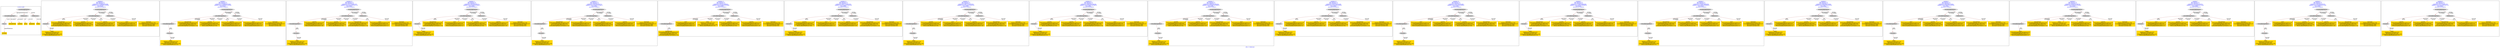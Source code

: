 digraph n0 {
fontcolor="blue"
remincross="true"
label="s08-s-17-edited.xml"
subgraph cluster_0 {
label="1-correct model"
n2[style="filled",color="white",fillcolor="lightgray",label="CulturalHeritageObject1"];
n3[style="filled",color="white",fillcolor="lightgray",label="Person1"];
n4[shape="plaintext",style="filled",fillcolor="gold",label="DESCRIPTION"];
n5[shape="plaintext",style="filled",fillcolor="gold",label="CAPTION"];
n6[shape="plaintext",style="filled",fillcolor="gold",label="TITLE"];
n7[shape="plaintext",style="filled",fillcolor="gold",label="AUTHOR"];
n8[style="filled",color="white",fillcolor="lightgray",label="EuropeanaAggregation1"];
n9[style="filled",color="white",fillcolor="lightgray",label="WebResource1"];
n10[style="filled",color="white",fillcolor="lightgray",label="WebResource2"];
n11[shape="plaintext",style="filled",fillcolor="gold",label="IMAGESRC"];
n12[shape="plaintext",style="filled",fillcolor="gold",label="VIDEO"];
}
subgraph cluster_1 {
label="candidate 0\nlink coherence:1.0\nnode coherence:1.0\nconfidence:0.37229860402550696\nmapping score:0.5407662013418356\ncost:8.99992\n-precision:0.44-recall:0.4"
n14[style="filled",color="white",fillcolor="lightgray",label="CulturalHeritageObject1"];
n15[style="filled",color="white",fillcolor="lightgray",label="Document1"];
n16[style="filled",color="white",fillcolor="lightgray",label="EuropeanaAggregation1"];
n17[style="filled",color="white",fillcolor="lightgray",label="WebResource1"];
n18[shape="plaintext",style="filled",fillcolor="gold",label="DESCRIPTION\n[CulturalHeritageObject,description,0.501]\n[CulturalHeritageObject,title,0.204]\n[Person,biographicalInformation,0.17]\n[CulturalHeritageObject,provenance,0.124]"];
n19[shape="plaintext",style="filled",fillcolor="gold",label="VIDEO\n[WebResource,classLink,0.373]\n[Document,classLink,0.346]\n[CulturalHeritageObject,provenance,0.166]\n[Person,nameOfThePerson,0.115]"];
n20[shape="plaintext",style="filled",fillcolor="gold",label="AUTHOR\n[CulturalHeritageObject,description,0.421]\n[CulturalHeritageObject,title,0.205]\n[CulturalHeritageObject,provenance,0.189]\n[Person,nameOfThePerson,0.185]"];
n21[shape="plaintext",style="filled",fillcolor="gold",label="CAPTION\n[CulturalHeritageObject,description,0.415]\n[CulturalHeritageObject,title,0.301]\n[CulturalHeritageObject,provenance,0.157]\n[Person,biographicalInformation,0.128]"];
n22[shape="plaintext",style="filled",fillcolor="gold",label="TITLE\n[CulturalHeritageObject,description,0.475]\n[CulturalHeritageObject,title,0.274]\n[CulturalHeritageObject,provenance,0.13]\n[Person,biographicalInformation,0.12]"];
n23[shape="plaintext",style="filled",fillcolor="gold",label="IMAGESRC\n[WebResource,classLink,0.766]\n[CulturalHeritageObject,description,0.107]\n[Person,dateOfDeath,0.066]\n[Document,classLink,0.061]"];
}
subgraph cluster_2 {
label="candidate 1\nlink coherence:1.0\nnode coherence:1.0\nconfidence:0.37229860402550696\nmapping score:0.5407662013418356\ncost:9.99991\n-precision:0.4-recall:0.4"
n25[style="filled",color="white",fillcolor="lightgray",label="CulturalHeritageObject1"];
n26[style="filled",color="white",fillcolor="lightgray",label="CulturalHeritageObject2"];
n27[style="filled",color="white",fillcolor="lightgray",label="Document2"];
n28[style="filled",color="white",fillcolor="lightgray",label="EuropeanaAggregation1"];
n29[style="filled",color="white",fillcolor="lightgray",label="WebResource1"];
n30[shape="plaintext",style="filled",fillcolor="gold",label="DESCRIPTION\n[CulturalHeritageObject,description,0.501]\n[CulturalHeritageObject,title,0.204]\n[Person,biographicalInformation,0.17]\n[CulturalHeritageObject,provenance,0.124]"];
n31[shape="plaintext",style="filled",fillcolor="gold",label="AUTHOR\n[CulturalHeritageObject,description,0.421]\n[CulturalHeritageObject,title,0.205]\n[CulturalHeritageObject,provenance,0.189]\n[Person,nameOfThePerson,0.185]"];
n32[shape="plaintext",style="filled",fillcolor="gold",label="CAPTION\n[CulturalHeritageObject,description,0.415]\n[CulturalHeritageObject,title,0.301]\n[CulturalHeritageObject,provenance,0.157]\n[Person,biographicalInformation,0.128]"];
n33[shape="plaintext",style="filled",fillcolor="gold",label="TITLE\n[CulturalHeritageObject,description,0.475]\n[CulturalHeritageObject,title,0.274]\n[CulturalHeritageObject,provenance,0.13]\n[Person,biographicalInformation,0.12]"];
n34[shape="plaintext",style="filled",fillcolor="gold",label="IMAGESRC\n[WebResource,classLink,0.766]\n[CulturalHeritageObject,description,0.107]\n[Person,dateOfDeath,0.066]\n[Document,classLink,0.061]"];
n35[shape="plaintext",style="filled",fillcolor="gold",label="VIDEO\n[WebResource,classLink,0.373]\n[Document,classLink,0.346]\n[CulturalHeritageObject,provenance,0.166]\n[Person,nameOfThePerson,0.115]"];
}
subgraph cluster_3 {
label="candidate 10\nlink coherence:1.0\nnode coherence:1.0\nconfidence:0.3523733268871676\nmapping score:0.5341244422957225\ncost:9.99991\n-precision:0.4-recall:0.4"
n37[style="filled",color="white",fillcolor="lightgray",label="CulturalHeritageObject1"];
n38[style="filled",color="white",fillcolor="lightgray",label="CulturalHeritageObject2"];
n39[style="filled",color="white",fillcolor="lightgray",label="Document2"];
n40[style="filled",color="white",fillcolor="lightgray",label="EuropeanaAggregation1"];
n41[style="filled",color="white",fillcolor="lightgray",label="WebResource1"];
n42[shape="plaintext",style="filled",fillcolor="gold",label="CAPTION\n[CulturalHeritageObject,description,0.415]\n[CulturalHeritageObject,title,0.301]\n[CulturalHeritageObject,provenance,0.157]\n[Person,biographicalInformation,0.128]"];
n43[shape="plaintext",style="filled",fillcolor="gold",label="AUTHOR\n[CulturalHeritageObject,description,0.421]\n[CulturalHeritageObject,title,0.205]\n[CulturalHeritageObject,provenance,0.189]\n[Person,nameOfThePerson,0.185]"];
n44[shape="plaintext",style="filled",fillcolor="gold",label="DESCRIPTION\n[CulturalHeritageObject,description,0.501]\n[CulturalHeritageObject,title,0.204]\n[Person,biographicalInformation,0.17]\n[CulturalHeritageObject,provenance,0.124]"];
n45[shape="plaintext",style="filled",fillcolor="gold",label="TITLE\n[CulturalHeritageObject,description,0.475]\n[CulturalHeritageObject,title,0.274]\n[CulturalHeritageObject,provenance,0.13]\n[Person,biographicalInformation,0.12]"];
n46[shape="plaintext",style="filled",fillcolor="gold",label="IMAGESRC\n[WebResource,classLink,0.766]\n[CulturalHeritageObject,description,0.107]\n[Person,dateOfDeath,0.066]\n[Document,classLink,0.061]"];
n47[shape="plaintext",style="filled",fillcolor="gold",label="VIDEO\n[WebResource,classLink,0.373]\n[Document,classLink,0.346]\n[CulturalHeritageObject,provenance,0.166]\n[Person,nameOfThePerson,0.115]"];
}
subgraph cluster_4 {
label="candidate 11\nlink coherence:1.0\nnode coherence:1.0\nconfidence:0.3508760025005713\nmapping score:0.5336253341668571\ncost:8.99992\n-precision:0.56-recall:0.5"
n49[style="filled",color="white",fillcolor="lightgray",label="CulturalHeritageObject1"];
n50[style="filled",color="white",fillcolor="lightgray",label="Document1"];
n51[style="filled",color="white",fillcolor="lightgray",label="EuropeanaAggregation1"];
n52[style="filled",color="white",fillcolor="lightgray",label="WebResource1"];
n53[shape="plaintext",style="filled",fillcolor="gold",label="DESCRIPTION\n[CulturalHeritageObject,description,0.501]\n[CulturalHeritageObject,title,0.204]\n[Person,biographicalInformation,0.17]\n[CulturalHeritageObject,provenance,0.124]"];
n54[shape="plaintext",style="filled",fillcolor="gold",label="VIDEO\n[WebResource,classLink,0.373]\n[Document,classLink,0.346]\n[CulturalHeritageObject,provenance,0.166]\n[Person,nameOfThePerson,0.115]"];
n55[shape="plaintext",style="filled",fillcolor="gold",label="TITLE\n[CulturalHeritageObject,description,0.475]\n[CulturalHeritageObject,title,0.274]\n[CulturalHeritageObject,provenance,0.13]\n[Person,biographicalInformation,0.12]"];
n56[shape="plaintext",style="filled",fillcolor="gold",label="AUTHOR\n[CulturalHeritageObject,description,0.421]\n[CulturalHeritageObject,title,0.205]\n[CulturalHeritageObject,provenance,0.189]\n[Person,nameOfThePerson,0.185]"];
n57[shape="plaintext",style="filled",fillcolor="gold",label="CAPTION\n[CulturalHeritageObject,description,0.415]\n[CulturalHeritageObject,title,0.301]\n[CulturalHeritageObject,provenance,0.157]\n[Person,biographicalInformation,0.128]"];
n58[shape="plaintext",style="filled",fillcolor="gold",label="IMAGESRC\n[WebResource,classLink,0.766]\n[CulturalHeritageObject,description,0.107]\n[Person,dateOfDeath,0.066]\n[Document,classLink,0.061]"];
}
subgraph cluster_5 {
label="candidate 12\nlink coherence:1.0\nnode coherence:1.0\nconfidence:0.3508760025005713\nmapping score:0.5336253341668571\ncost:9.99991\n-precision:0.5-recall:0.5"
n60[style="filled",color="white",fillcolor="lightgray",label="CulturalHeritageObject1"];
n61[style="filled",color="white",fillcolor="lightgray",label="CulturalHeritageObject2"];
n62[style="filled",color="white",fillcolor="lightgray",label="Document2"];
n63[style="filled",color="white",fillcolor="lightgray",label="EuropeanaAggregation1"];
n64[style="filled",color="white",fillcolor="lightgray",label="WebResource1"];
n65[shape="plaintext",style="filled",fillcolor="gold",label="DESCRIPTION\n[CulturalHeritageObject,description,0.501]\n[CulturalHeritageObject,title,0.204]\n[Person,biographicalInformation,0.17]\n[CulturalHeritageObject,provenance,0.124]"];
n66[shape="plaintext",style="filled",fillcolor="gold",label="TITLE\n[CulturalHeritageObject,description,0.475]\n[CulturalHeritageObject,title,0.274]\n[CulturalHeritageObject,provenance,0.13]\n[Person,biographicalInformation,0.12]"];
n67[shape="plaintext",style="filled",fillcolor="gold",label="AUTHOR\n[CulturalHeritageObject,description,0.421]\n[CulturalHeritageObject,title,0.205]\n[CulturalHeritageObject,provenance,0.189]\n[Person,nameOfThePerson,0.185]"];
n68[shape="plaintext",style="filled",fillcolor="gold",label="CAPTION\n[CulturalHeritageObject,description,0.415]\n[CulturalHeritageObject,title,0.301]\n[CulturalHeritageObject,provenance,0.157]\n[Person,biographicalInformation,0.128]"];
n69[shape="plaintext",style="filled",fillcolor="gold",label="IMAGESRC\n[WebResource,classLink,0.766]\n[CulturalHeritageObject,description,0.107]\n[Person,dateOfDeath,0.066]\n[Document,classLink,0.061]"];
n70[shape="plaintext",style="filled",fillcolor="gold",label="VIDEO\n[WebResource,classLink,0.373]\n[Document,classLink,0.346]\n[CulturalHeritageObject,provenance,0.166]\n[Person,nameOfThePerson,0.115]"];
}
subgraph cluster_6 {
label="candidate 13\nlink coherence:1.0\nnode coherence:1.0\nconfidence:0.3502243130608251\nmapping score:0.5334081043536084\ncost:8.99991\n-precision:0.33-recall:0.3"
n72[style="filled",color="white",fillcolor="lightgray",label="CulturalHeritageObject1"];
n73[style="filled",color="white",fillcolor="lightgray",label="CulturalHeritageObject2"];
n74[style="filled",color="white",fillcolor="lightgray",label="EuropeanaAggregation1"];
n75[style="filled",color="white",fillcolor="lightgray",label="WebResource1"];
n76[shape="plaintext",style="filled",fillcolor="gold",label="TITLE\n[CulturalHeritageObject,description,0.475]\n[CulturalHeritageObject,title,0.274]\n[CulturalHeritageObject,provenance,0.13]\n[Person,biographicalInformation,0.12]"];
n77[shape="plaintext",style="filled",fillcolor="gold",label="VIDEO\n[WebResource,classLink,0.373]\n[Document,classLink,0.346]\n[CulturalHeritageObject,provenance,0.166]\n[Person,nameOfThePerson,0.115]"];
n78[shape="plaintext",style="filled",fillcolor="gold",label="AUTHOR\n[CulturalHeritageObject,description,0.421]\n[CulturalHeritageObject,title,0.205]\n[CulturalHeritageObject,provenance,0.189]\n[Person,nameOfThePerson,0.185]"];
n79[shape="plaintext",style="filled",fillcolor="gold",label="CAPTION\n[CulturalHeritageObject,description,0.415]\n[CulturalHeritageObject,title,0.301]\n[CulturalHeritageObject,provenance,0.157]\n[Person,biographicalInformation,0.128]"];
n80[shape="plaintext",style="filled",fillcolor="gold",label="IMAGESRC\n[WebResource,classLink,0.766]\n[CulturalHeritageObject,description,0.107]\n[Person,dateOfDeath,0.066]\n[Document,classLink,0.061]"];
n81[shape="plaintext",style="filled",fillcolor="gold",label="DESCRIPTION\n[CulturalHeritageObject,description,0.501]\n[CulturalHeritageObject,title,0.204]\n[Person,biographicalInformation,0.17]\n[CulturalHeritageObject,provenance,0.124]"];
}
subgraph cluster_7 {
label="candidate 14\nlink coherence:1.0\nnode coherence:1.0\nconfidence:0.34807727044970055\nmapping score:0.5326924234832335\ncost:8.99992\n-precision:0.33-recall:0.3"
n83[style="filled",color="white",fillcolor="lightgray",label="CulturalHeritageObject1"];
n84[style="filled",color="white",fillcolor="lightgray",label="Document1"];
n85[style="filled",color="white",fillcolor="lightgray",label="EuropeanaAggregation1"];
n86[style="filled",color="white",fillcolor="lightgray",label="WebResource1"];
n87[shape="plaintext",style="filled",fillcolor="gold",label="AUTHOR\n[CulturalHeritageObject,description,0.421]\n[CulturalHeritageObject,title,0.205]\n[CulturalHeritageObject,provenance,0.189]\n[Person,nameOfThePerson,0.185]"];
n88[shape="plaintext",style="filled",fillcolor="gold",label="VIDEO\n[WebResource,classLink,0.373]\n[Document,classLink,0.346]\n[CulturalHeritageObject,provenance,0.166]\n[Person,nameOfThePerson,0.115]"];
n89[shape="plaintext",style="filled",fillcolor="gold",label="TITLE\n[CulturalHeritageObject,description,0.475]\n[CulturalHeritageObject,title,0.274]\n[CulturalHeritageObject,provenance,0.13]\n[Person,biographicalInformation,0.12]"];
n90[shape="plaintext",style="filled",fillcolor="gold",label="CAPTION\n[CulturalHeritageObject,description,0.415]\n[CulturalHeritageObject,title,0.301]\n[CulturalHeritageObject,provenance,0.157]\n[Person,biographicalInformation,0.128]"];
n91[shape="plaintext",style="filled",fillcolor="gold",label="DESCRIPTION\n[CulturalHeritageObject,description,0.501]\n[CulturalHeritageObject,title,0.204]\n[Person,biographicalInformation,0.17]\n[CulturalHeritageObject,provenance,0.124]"];
n92[shape="plaintext",style="filled",fillcolor="gold",label="IMAGESRC\n[WebResource,classLink,0.766]\n[CulturalHeritageObject,description,0.107]\n[Person,dateOfDeath,0.066]\n[Document,classLink,0.061]"];
}
subgraph cluster_8 {
label="candidate 15\nlink coherence:1.0\nnode coherence:1.0\nconfidence:0.34807727044970055\nmapping score:0.5326924234832335\ncost:9.99991\n-precision:0.3-recall:0.3"
n94[style="filled",color="white",fillcolor="lightgray",label="CulturalHeritageObject1"];
n95[style="filled",color="white",fillcolor="lightgray",label="CulturalHeritageObject2"];
n96[style="filled",color="white",fillcolor="lightgray",label="Document2"];
n97[style="filled",color="white",fillcolor="lightgray",label="EuropeanaAggregation1"];
n98[style="filled",color="white",fillcolor="lightgray",label="WebResource1"];
n99[shape="plaintext",style="filled",fillcolor="gold",label="AUTHOR\n[CulturalHeritageObject,description,0.421]\n[CulturalHeritageObject,title,0.205]\n[CulturalHeritageObject,provenance,0.189]\n[Person,nameOfThePerson,0.185]"];
n100[shape="plaintext",style="filled",fillcolor="gold",label="TITLE\n[CulturalHeritageObject,description,0.475]\n[CulturalHeritageObject,title,0.274]\n[CulturalHeritageObject,provenance,0.13]\n[Person,biographicalInformation,0.12]"];
n101[shape="plaintext",style="filled",fillcolor="gold",label="CAPTION\n[CulturalHeritageObject,description,0.415]\n[CulturalHeritageObject,title,0.301]\n[CulturalHeritageObject,provenance,0.157]\n[Person,biographicalInformation,0.128]"];
n102[shape="plaintext",style="filled",fillcolor="gold",label="DESCRIPTION\n[CulturalHeritageObject,description,0.501]\n[CulturalHeritageObject,title,0.204]\n[Person,biographicalInformation,0.17]\n[CulturalHeritageObject,provenance,0.124]"];
n103[shape="plaintext",style="filled",fillcolor="gold",label="IMAGESRC\n[WebResource,classLink,0.766]\n[CulturalHeritageObject,description,0.107]\n[Person,dateOfDeath,0.066]\n[Document,classLink,0.061]"];
n104[shape="plaintext",style="filled",fillcolor="gold",label="VIDEO\n[WebResource,classLink,0.373]\n[Document,classLink,0.346]\n[CulturalHeritageObject,provenance,0.166]\n[Person,nameOfThePerson,0.115]"];
}
subgraph cluster_9 {
label="candidate 16\nlink coherence:1.0\nnode coherence:1.0\nconfidence:0.34806334211802364\nmapping score:0.5326877807060079\ncost:8.99992\n-precision:0.56-recall:0.5"
n106[style="filled",color="white",fillcolor="lightgray",label="CulturalHeritageObject1"];
n107[style="filled",color="white",fillcolor="lightgray",label="Document1"];
n108[style="filled",color="white",fillcolor="lightgray",label="EuropeanaAggregation1"];
n109[style="filled",color="white",fillcolor="lightgray",label="WebResource1"];
n110[shape="plaintext",style="filled",fillcolor="gold",label="AUTHOR\n[CulturalHeritageObject,description,0.421]\n[CulturalHeritageObject,title,0.205]\n[CulturalHeritageObject,provenance,0.189]\n[Person,nameOfThePerson,0.185]"];
n111[shape="plaintext",style="filled",fillcolor="gold",label="VIDEO\n[WebResource,classLink,0.373]\n[Document,classLink,0.346]\n[CulturalHeritageObject,provenance,0.166]\n[Person,nameOfThePerson,0.115]"];
n112[shape="plaintext",style="filled",fillcolor="gold",label="CAPTION\n[CulturalHeritageObject,description,0.415]\n[CulturalHeritageObject,title,0.301]\n[CulturalHeritageObject,provenance,0.157]\n[Person,biographicalInformation,0.128]"];
n113[shape="plaintext",style="filled",fillcolor="gold",label="DESCRIPTION\n[CulturalHeritageObject,description,0.501]\n[CulturalHeritageObject,title,0.204]\n[Person,biographicalInformation,0.17]\n[CulturalHeritageObject,provenance,0.124]"];
n114[shape="plaintext",style="filled",fillcolor="gold",label="TITLE\n[CulturalHeritageObject,description,0.475]\n[CulturalHeritageObject,title,0.274]\n[CulturalHeritageObject,provenance,0.13]\n[Person,biographicalInformation,0.12]"];
n115[shape="plaintext",style="filled",fillcolor="gold",label="IMAGESRC\n[WebResource,classLink,0.766]\n[CulturalHeritageObject,description,0.107]\n[Person,dateOfDeath,0.066]\n[Document,classLink,0.061]"];
}
subgraph cluster_10 {
label="candidate 17\nlink coherence:1.0\nnode coherence:1.0\nconfidence:0.34806334211802364\nmapping score:0.5326877807060079\ncost:9.99991\n-precision:0.5-recall:0.5"
n117[style="filled",color="white",fillcolor="lightgray",label="CulturalHeritageObject1"];
n118[style="filled",color="white",fillcolor="lightgray",label="CulturalHeritageObject2"];
n119[style="filled",color="white",fillcolor="lightgray",label="Document2"];
n120[style="filled",color="white",fillcolor="lightgray",label="EuropeanaAggregation1"];
n121[style="filled",color="white",fillcolor="lightgray",label="WebResource1"];
n122[shape="plaintext",style="filled",fillcolor="gold",label="AUTHOR\n[CulturalHeritageObject,description,0.421]\n[CulturalHeritageObject,title,0.205]\n[CulturalHeritageObject,provenance,0.189]\n[Person,nameOfThePerson,0.185]"];
n123[shape="plaintext",style="filled",fillcolor="gold",label="CAPTION\n[CulturalHeritageObject,description,0.415]\n[CulturalHeritageObject,title,0.301]\n[CulturalHeritageObject,provenance,0.157]\n[Person,biographicalInformation,0.128]"];
n124[shape="plaintext",style="filled",fillcolor="gold",label="DESCRIPTION\n[CulturalHeritageObject,description,0.501]\n[CulturalHeritageObject,title,0.204]\n[Person,biographicalInformation,0.17]\n[CulturalHeritageObject,provenance,0.124]"];
n125[shape="plaintext",style="filled",fillcolor="gold",label="TITLE\n[CulturalHeritageObject,description,0.475]\n[CulturalHeritageObject,title,0.274]\n[CulturalHeritageObject,provenance,0.13]\n[Person,biographicalInformation,0.12]"];
n126[shape="plaintext",style="filled",fillcolor="gold",label="IMAGESRC\n[WebResource,classLink,0.766]\n[CulturalHeritageObject,description,0.107]\n[Person,dateOfDeath,0.066]\n[Document,classLink,0.061]"];
n127[shape="plaintext",style="filled",fillcolor="gold",label="VIDEO\n[WebResource,classLink,0.373]\n[Document,classLink,0.346]\n[CulturalHeritageObject,provenance,0.166]\n[Person,nameOfThePerson,0.115]"];
}
subgraph cluster_11 {
label="candidate 18\nlink coherence:1.0\nnode coherence:1.0\nconfidence:0.3454973831914498\nmapping score:0.5318324610638167\ncost:8.99992\n-precision:0.44-recall:0.4"
n129[style="filled",color="white",fillcolor="lightgray",label="CulturalHeritageObject1"];
n130[style="filled",color="white",fillcolor="lightgray",label="Document1"];
n131[style="filled",color="white",fillcolor="lightgray",label="EuropeanaAggregation1"];
n132[style="filled",color="white",fillcolor="lightgray",label="WebResource1"];
n133[shape="plaintext",style="filled",fillcolor="gold",label="TITLE\n[CulturalHeritageObject,description,0.475]\n[CulturalHeritageObject,title,0.274]\n[CulturalHeritageObject,provenance,0.13]\n[Person,biographicalInformation,0.12]"];
n134[shape="plaintext",style="filled",fillcolor="gold",label="VIDEO\n[WebResource,classLink,0.373]\n[Document,classLink,0.346]\n[CulturalHeritageObject,provenance,0.166]\n[Person,nameOfThePerson,0.115]"];
n135[shape="plaintext",style="filled",fillcolor="gold",label="CAPTION\n[CulturalHeritageObject,description,0.415]\n[CulturalHeritageObject,title,0.301]\n[CulturalHeritageObject,provenance,0.157]\n[Person,biographicalInformation,0.128]"];
n136[shape="plaintext",style="filled",fillcolor="gold",label="AUTHOR\n[CulturalHeritageObject,description,0.421]\n[CulturalHeritageObject,title,0.205]\n[CulturalHeritageObject,provenance,0.189]\n[Person,nameOfThePerson,0.185]"];
n137[shape="plaintext",style="filled",fillcolor="gold",label="DESCRIPTION\n[CulturalHeritageObject,description,0.501]\n[CulturalHeritageObject,title,0.204]\n[Person,biographicalInformation,0.17]\n[CulturalHeritageObject,provenance,0.124]"];
n138[shape="plaintext",style="filled",fillcolor="gold",label="IMAGESRC\n[WebResource,classLink,0.766]\n[CulturalHeritageObject,description,0.107]\n[Person,dateOfDeath,0.066]\n[Document,classLink,0.061]"];
}
subgraph cluster_12 {
label="candidate 19\nlink coherence:1.0\nnode coherence:1.0\nconfidence:0.3454973831914498\nmapping score:0.5318324610638167\ncost:9.99991\n-precision:0.4-recall:0.4"
n140[style="filled",color="white",fillcolor="lightgray",label="CulturalHeritageObject1"];
n141[style="filled",color="white",fillcolor="lightgray",label="CulturalHeritageObject2"];
n142[style="filled",color="white",fillcolor="lightgray",label="Document2"];
n143[style="filled",color="white",fillcolor="lightgray",label="EuropeanaAggregation1"];
n144[style="filled",color="white",fillcolor="lightgray",label="WebResource1"];
n145[shape="plaintext",style="filled",fillcolor="gold",label="TITLE\n[CulturalHeritageObject,description,0.475]\n[CulturalHeritageObject,title,0.274]\n[CulturalHeritageObject,provenance,0.13]\n[Person,biographicalInformation,0.12]"];
n146[shape="plaintext",style="filled",fillcolor="gold",label="CAPTION\n[CulturalHeritageObject,description,0.415]\n[CulturalHeritageObject,title,0.301]\n[CulturalHeritageObject,provenance,0.157]\n[Person,biographicalInformation,0.128]"];
n147[shape="plaintext",style="filled",fillcolor="gold",label="AUTHOR\n[CulturalHeritageObject,description,0.421]\n[CulturalHeritageObject,title,0.205]\n[CulturalHeritageObject,provenance,0.189]\n[Person,nameOfThePerson,0.185]"];
n148[shape="plaintext",style="filled",fillcolor="gold",label="DESCRIPTION\n[CulturalHeritageObject,description,0.501]\n[CulturalHeritageObject,title,0.204]\n[Person,biographicalInformation,0.17]\n[CulturalHeritageObject,provenance,0.124]"];
n149[shape="plaintext",style="filled",fillcolor="gold",label="IMAGESRC\n[WebResource,classLink,0.766]\n[CulturalHeritageObject,description,0.107]\n[Person,dateOfDeath,0.066]\n[Document,classLink,0.061]"];
n150[shape="plaintext",style="filled",fillcolor="gold",label="VIDEO\n[WebResource,classLink,0.373]\n[Document,classLink,0.346]\n[CulturalHeritageObject,provenance,0.166]\n[Person,nameOfThePerson,0.115]"];
}
subgraph cluster_13 {
label="candidate 2\nlink coherence:1.0\nnode coherence:1.0\nconfidence:0.37228467569383006\nmapping score:0.5407615585646101\ncost:8.99992\n-precision:0.67-recall:0.6"
n152[style="filled",color="white",fillcolor="lightgray",label="CulturalHeritageObject1"];
n153[style="filled",color="white",fillcolor="lightgray",label="Document1"];
n154[style="filled",color="white",fillcolor="lightgray",label="EuropeanaAggregation1"];
n155[style="filled",color="white",fillcolor="lightgray",label="WebResource1"];
n156[shape="plaintext",style="filled",fillcolor="gold",label="DESCRIPTION\n[CulturalHeritageObject,description,0.501]\n[CulturalHeritageObject,title,0.204]\n[Person,biographicalInformation,0.17]\n[CulturalHeritageObject,provenance,0.124]"];
n157[shape="plaintext",style="filled",fillcolor="gold",label="VIDEO\n[WebResource,classLink,0.373]\n[Document,classLink,0.346]\n[CulturalHeritageObject,provenance,0.166]\n[Person,nameOfThePerson,0.115]"];
n158[shape="plaintext",style="filled",fillcolor="gold",label="AUTHOR\n[CulturalHeritageObject,description,0.421]\n[CulturalHeritageObject,title,0.205]\n[CulturalHeritageObject,provenance,0.189]\n[Person,nameOfThePerson,0.185]"];
n159[shape="plaintext",style="filled",fillcolor="gold",label="CAPTION\n[CulturalHeritageObject,description,0.415]\n[CulturalHeritageObject,title,0.301]\n[CulturalHeritageObject,provenance,0.157]\n[Person,biographicalInformation,0.128]"];
n160[shape="plaintext",style="filled",fillcolor="gold",label="TITLE\n[CulturalHeritageObject,description,0.475]\n[CulturalHeritageObject,title,0.274]\n[CulturalHeritageObject,provenance,0.13]\n[Person,biographicalInformation,0.12]"];
n161[shape="plaintext",style="filled",fillcolor="gold",label="IMAGESRC\n[WebResource,classLink,0.766]\n[CulturalHeritageObject,description,0.107]\n[Person,dateOfDeath,0.066]\n[Document,classLink,0.061]"];
}
subgraph cluster_14 {
label="candidate 3\nlink coherence:1.0\nnode coherence:1.0\nconfidence:0.37228467569383006\nmapping score:0.5407615585646101\ncost:9.99991\n-precision:0.6-recall:0.6"
n163[style="filled",color="white",fillcolor="lightgray",label="CulturalHeritageObject1"];
n164[style="filled",color="white",fillcolor="lightgray",label="CulturalHeritageObject2"];
n165[style="filled",color="white",fillcolor="lightgray",label="Document2"];
n166[style="filled",color="white",fillcolor="lightgray",label="EuropeanaAggregation1"];
n167[style="filled",color="white",fillcolor="lightgray",label="WebResource1"];
n168[shape="plaintext",style="filled",fillcolor="gold",label="DESCRIPTION\n[CulturalHeritageObject,description,0.501]\n[CulturalHeritageObject,title,0.204]\n[Person,biographicalInformation,0.17]\n[CulturalHeritageObject,provenance,0.124]"];
n169[shape="plaintext",style="filled",fillcolor="gold",label="AUTHOR\n[CulturalHeritageObject,description,0.421]\n[CulturalHeritageObject,title,0.205]\n[CulturalHeritageObject,provenance,0.189]\n[Person,nameOfThePerson,0.185]"];
n170[shape="plaintext",style="filled",fillcolor="gold",label="CAPTION\n[CulturalHeritageObject,description,0.415]\n[CulturalHeritageObject,title,0.301]\n[CulturalHeritageObject,provenance,0.157]\n[Person,biographicalInformation,0.128]"];
n171[shape="plaintext",style="filled",fillcolor="gold",label="TITLE\n[CulturalHeritageObject,description,0.475]\n[CulturalHeritageObject,title,0.274]\n[CulturalHeritageObject,provenance,0.13]\n[Person,biographicalInformation,0.12]"];
n172[shape="plaintext",style="filled",fillcolor="gold",label="IMAGESRC\n[WebResource,classLink,0.766]\n[CulturalHeritageObject,description,0.107]\n[Person,dateOfDeath,0.066]\n[Document,classLink,0.061]"];
n173[shape="plaintext",style="filled",fillcolor="gold",label="VIDEO\n[WebResource,classLink,0.373]\n[Document,classLink,0.346]\n[CulturalHeritageObject,provenance,0.166]\n[Person,nameOfThePerson,0.115]"];
}
subgraph cluster_15 {
label="candidate 4\nlink coherence:1.0\nnode coherence:1.0\nconfidence:0.3669199847163854\nmapping score:0.5389733282387951\ncost:8.99992\n-precision:0.33-recall:0.3"
n175[style="filled",color="white",fillcolor="lightgray",label="CulturalHeritageObject1"];
n176[style="filled",color="white",fillcolor="lightgray",label="Document1"];
n177[style="filled",color="white",fillcolor="lightgray",label="EuropeanaAggregation1"];
n178[style="filled",color="white",fillcolor="lightgray",label="WebResource1"];
n179[shape="plaintext",style="filled",fillcolor="gold",label="TITLE\n[CulturalHeritageObject,description,0.475]\n[CulturalHeritageObject,title,0.274]\n[CulturalHeritageObject,provenance,0.13]\n[Person,biographicalInformation,0.12]"];
n180[shape="plaintext",style="filled",fillcolor="gold",label="VIDEO\n[WebResource,classLink,0.373]\n[Document,classLink,0.346]\n[CulturalHeritageObject,provenance,0.166]\n[Person,nameOfThePerson,0.115]"];
n181[shape="plaintext",style="filled",fillcolor="gold",label="AUTHOR\n[CulturalHeritageObject,description,0.421]\n[CulturalHeritageObject,title,0.205]\n[CulturalHeritageObject,provenance,0.189]\n[Person,nameOfThePerson,0.185]"];
n182[shape="plaintext",style="filled",fillcolor="gold",label="CAPTION\n[CulturalHeritageObject,description,0.415]\n[CulturalHeritageObject,title,0.301]\n[CulturalHeritageObject,provenance,0.157]\n[Person,biographicalInformation,0.128]"];
n183[shape="plaintext",style="filled",fillcolor="gold",label="DESCRIPTION\n[CulturalHeritageObject,description,0.501]\n[CulturalHeritageObject,title,0.204]\n[Person,biographicalInformation,0.17]\n[CulturalHeritageObject,provenance,0.124]"];
n184[shape="plaintext",style="filled",fillcolor="gold",label="IMAGESRC\n[WebResource,classLink,0.766]\n[CulturalHeritageObject,description,0.107]\n[Person,dateOfDeath,0.066]\n[Document,classLink,0.061]"];
}
subgraph cluster_16 {
label="candidate 5\nlink coherence:1.0\nnode coherence:1.0\nconfidence:0.3669199847163854\nmapping score:0.5389733282387951\ncost:9.99991\n-precision:0.3-recall:0.3"
n186[style="filled",color="white",fillcolor="lightgray",label="CulturalHeritageObject1"];
n187[style="filled",color="white",fillcolor="lightgray",label="CulturalHeritageObject2"];
n188[style="filled",color="white",fillcolor="lightgray",label="Document2"];
n189[style="filled",color="white",fillcolor="lightgray",label="EuropeanaAggregation1"];
n190[style="filled",color="white",fillcolor="lightgray",label="WebResource1"];
n191[shape="plaintext",style="filled",fillcolor="gold",label="TITLE\n[CulturalHeritageObject,description,0.475]\n[CulturalHeritageObject,title,0.274]\n[CulturalHeritageObject,provenance,0.13]\n[Person,biographicalInformation,0.12]"];
n192[shape="plaintext",style="filled",fillcolor="gold",label="AUTHOR\n[CulturalHeritageObject,description,0.421]\n[CulturalHeritageObject,title,0.205]\n[CulturalHeritageObject,provenance,0.189]\n[Person,nameOfThePerson,0.185]"];
n193[shape="plaintext",style="filled",fillcolor="gold",label="CAPTION\n[CulturalHeritageObject,description,0.415]\n[CulturalHeritageObject,title,0.301]\n[CulturalHeritageObject,provenance,0.157]\n[Person,biographicalInformation,0.128]"];
n194[shape="plaintext",style="filled",fillcolor="gold",label="DESCRIPTION\n[CulturalHeritageObject,description,0.501]\n[CulturalHeritageObject,title,0.204]\n[Person,biographicalInformation,0.17]\n[CulturalHeritageObject,provenance,0.124]"];
n195[shape="plaintext",style="filled",fillcolor="gold",label="IMAGESRC\n[WebResource,classLink,0.766]\n[CulturalHeritageObject,description,0.107]\n[Person,dateOfDeath,0.066]\n[Document,classLink,0.061]"];
n196[shape="plaintext",style="filled",fillcolor="gold",label="VIDEO\n[WebResource,classLink,0.373]\n[Document,classLink,0.346]\n[CulturalHeritageObject,provenance,0.166]\n[Person,nameOfThePerson,0.115]"];
}
subgraph cluster_17 {
label="candidate 6\nlink coherence:1.0\nnode coherence:1.0\nconfidence:0.3662807873286758\nmapping score:0.5387602624428919\ncost:8.99991\n-precision:0.44-recall:0.4"
n198[style="filled",color="white",fillcolor="lightgray",label="CulturalHeritageObject1"];
n199[style="filled",color="white",fillcolor="lightgray",label="CulturalHeritageObject2"];
n200[style="filled",color="white",fillcolor="lightgray",label="EuropeanaAggregation1"];
n201[style="filled",color="white",fillcolor="lightgray",label="WebResource1"];
n202[shape="plaintext",style="filled",fillcolor="gold",label="DESCRIPTION\n[CulturalHeritageObject,description,0.501]\n[CulturalHeritageObject,title,0.204]\n[Person,biographicalInformation,0.17]\n[CulturalHeritageObject,provenance,0.124]"];
n203[shape="plaintext",style="filled",fillcolor="gold",label="VIDEO\n[WebResource,classLink,0.373]\n[Document,classLink,0.346]\n[CulturalHeritageObject,provenance,0.166]\n[Person,nameOfThePerson,0.115]"];
n204[shape="plaintext",style="filled",fillcolor="gold",label="AUTHOR\n[CulturalHeritageObject,description,0.421]\n[CulturalHeritageObject,title,0.205]\n[CulturalHeritageObject,provenance,0.189]\n[Person,nameOfThePerson,0.185]"];
n205[shape="plaintext",style="filled",fillcolor="gold",label="CAPTION\n[CulturalHeritageObject,description,0.415]\n[CulturalHeritageObject,title,0.301]\n[CulturalHeritageObject,provenance,0.157]\n[Person,biographicalInformation,0.128]"];
n206[shape="plaintext",style="filled",fillcolor="gold",label="IMAGESRC\n[WebResource,classLink,0.766]\n[CulturalHeritageObject,description,0.107]\n[Person,dateOfDeath,0.066]\n[Document,classLink,0.061]"];
n207[shape="plaintext",style="filled",fillcolor="gold",label="TITLE\n[CulturalHeritageObject,description,0.475]\n[CulturalHeritageObject,title,0.274]\n[CulturalHeritageObject,provenance,0.13]\n[Person,biographicalInformation,0.12]"];
}
subgraph cluster_18 {
label="candidate 7\nlink coherence:1.0\nnode coherence:1.0\nconfidence:0.3562282014259792\nmapping score:0.5354094004753264\ncost:8.99992\n-precision:0.44-recall:0.4"
n209[style="filled",color="white",fillcolor="lightgray",label="CulturalHeritageObject1"];
n210[style="filled",color="white",fillcolor="lightgray",label="Document1"];
n211[style="filled",color="white",fillcolor="lightgray",label="EuropeanaAggregation1"];
n212[style="filled",color="white",fillcolor="lightgray",label="WebResource1"];
n213[shape="plaintext",style="filled",fillcolor="gold",label="TITLE\n[CulturalHeritageObject,description,0.475]\n[CulturalHeritageObject,title,0.274]\n[CulturalHeritageObject,provenance,0.13]\n[Person,biographicalInformation,0.12]"];
n214[shape="plaintext",style="filled",fillcolor="gold",label="VIDEO\n[WebResource,classLink,0.373]\n[Document,classLink,0.346]\n[CulturalHeritageObject,provenance,0.166]\n[Person,nameOfThePerson,0.115]"];
n215[shape="plaintext",style="filled",fillcolor="gold",label="AUTHOR\n[CulturalHeritageObject,description,0.421]\n[CulturalHeritageObject,title,0.205]\n[CulturalHeritageObject,provenance,0.189]\n[Person,nameOfThePerson,0.185]"];
n216[shape="plaintext",style="filled",fillcolor="gold",label="CAPTION\n[CulturalHeritageObject,description,0.415]\n[CulturalHeritageObject,title,0.301]\n[CulturalHeritageObject,provenance,0.157]\n[Person,biographicalInformation,0.128]"];
n217[shape="plaintext",style="filled",fillcolor="gold",label="DESCRIPTION\n[CulturalHeritageObject,description,0.501]\n[CulturalHeritageObject,title,0.204]\n[Person,biographicalInformation,0.17]\n[CulturalHeritageObject,provenance,0.124]"];
n218[shape="plaintext",style="filled",fillcolor="gold",label="IMAGESRC\n[WebResource,classLink,0.766]\n[CulturalHeritageObject,description,0.107]\n[Person,dateOfDeath,0.066]\n[Document,classLink,0.061]"];
}
subgraph cluster_19 {
label="candidate 8\nlink coherence:1.0\nnode coherence:1.0\nconfidence:0.3562282014259792\nmapping score:0.5354094004753264\ncost:9.99991\n-precision:0.4-recall:0.4"
n220[style="filled",color="white",fillcolor="lightgray",label="CulturalHeritageObject1"];
n221[style="filled",color="white",fillcolor="lightgray",label="CulturalHeritageObject2"];
n222[style="filled",color="white",fillcolor="lightgray",label="Document2"];
n223[style="filled",color="white",fillcolor="lightgray",label="EuropeanaAggregation1"];
n224[style="filled",color="white",fillcolor="lightgray",label="WebResource1"];
n225[shape="plaintext",style="filled",fillcolor="gold",label="TITLE\n[CulturalHeritageObject,description,0.475]\n[CulturalHeritageObject,title,0.274]\n[CulturalHeritageObject,provenance,0.13]\n[Person,biographicalInformation,0.12]"];
n226[shape="plaintext",style="filled",fillcolor="gold",label="AUTHOR\n[CulturalHeritageObject,description,0.421]\n[CulturalHeritageObject,title,0.205]\n[CulturalHeritageObject,provenance,0.189]\n[Person,nameOfThePerson,0.185]"];
n227[shape="plaintext",style="filled",fillcolor="gold",label="CAPTION\n[CulturalHeritageObject,description,0.415]\n[CulturalHeritageObject,title,0.301]\n[CulturalHeritageObject,provenance,0.157]\n[Person,biographicalInformation,0.128]"];
n228[shape="plaintext",style="filled",fillcolor="gold",label="DESCRIPTION\n[CulturalHeritageObject,description,0.501]\n[CulturalHeritageObject,title,0.204]\n[Person,biographicalInformation,0.17]\n[CulturalHeritageObject,provenance,0.124]"];
n229[shape="plaintext",style="filled",fillcolor="gold",label="IMAGESRC\n[WebResource,classLink,0.766]\n[CulturalHeritageObject,description,0.107]\n[Person,dateOfDeath,0.066]\n[Document,classLink,0.061]"];
n230[shape="plaintext",style="filled",fillcolor="gold",label="VIDEO\n[WebResource,classLink,0.373]\n[Document,classLink,0.346]\n[CulturalHeritageObject,provenance,0.166]\n[Person,nameOfThePerson,0.115]"];
}
subgraph cluster_20 {
label="candidate 9\nlink coherence:1.0\nnode coherence:1.0\nconfidence:0.3523733268871676\nmapping score:0.5341244422957225\ncost:8.99992\n-precision:0.44-recall:0.4"
n232[style="filled",color="white",fillcolor="lightgray",label="CulturalHeritageObject1"];
n233[style="filled",color="white",fillcolor="lightgray",label="Document1"];
n234[style="filled",color="white",fillcolor="lightgray",label="EuropeanaAggregation1"];
n235[style="filled",color="white",fillcolor="lightgray",label="WebResource1"];
n236[shape="plaintext",style="filled",fillcolor="gold",label="CAPTION\n[CulturalHeritageObject,description,0.415]\n[CulturalHeritageObject,title,0.301]\n[CulturalHeritageObject,provenance,0.157]\n[Person,biographicalInformation,0.128]"];
n237[shape="plaintext",style="filled",fillcolor="gold",label="VIDEO\n[WebResource,classLink,0.373]\n[Document,classLink,0.346]\n[CulturalHeritageObject,provenance,0.166]\n[Person,nameOfThePerson,0.115]"];
n238[shape="plaintext",style="filled",fillcolor="gold",label="AUTHOR\n[CulturalHeritageObject,description,0.421]\n[CulturalHeritageObject,title,0.205]\n[CulturalHeritageObject,provenance,0.189]\n[Person,nameOfThePerson,0.185]"];
n239[shape="plaintext",style="filled",fillcolor="gold",label="DESCRIPTION\n[CulturalHeritageObject,description,0.501]\n[CulturalHeritageObject,title,0.204]\n[Person,biographicalInformation,0.17]\n[CulturalHeritageObject,provenance,0.124]"];
n240[shape="plaintext",style="filled",fillcolor="gold",label="TITLE\n[CulturalHeritageObject,description,0.475]\n[CulturalHeritageObject,title,0.274]\n[CulturalHeritageObject,provenance,0.13]\n[Person,biographicalInformation,0.12]"];
n241[shape="plaintext",style="filled",fillcolor="gold",label="IMAGESRC\n[WebResource,classLink,0.766]\n[CulturalHeritageObject,description,0.107]\n[Person,dateOfDeath,0.066]\n[Document,classLink,0.061]"];
}
n2 -> n3[color="brown",fontcolor="black",label="creator"]
n2 -> n4[color="brown",fontcolor="black",label="description"]
n2 -> n5[color="brown",fontcolor="black",label="provenance"]
n2 -> n6[color="brown",fontcolor="black",label="title"]
n3 -> n7[color="brown",fontcolor="black",label="nameOfThePerson"]
n8 -> n2[color="brown",fontcolor="black",label="aggregatedCHO"]
n8 -> n9[color="brown",fontcolor="black",label="hasView"]
n8 -> n10[color="brown",fontcolor="black",label="hasView"]
n9 -> n11[color="brown",fontcolor="black",label="classLink"]
n10 -> n12[color="brown",fontcolor="black",label="classLink"]
n14 -> n15[color="brown",fontcolor="black",label="page\nw=1.0"]
n16 -> n14[color="brown",fontcolor="black",label="aggregatedCHO\nw=0.99996"]
n16 -> n17[color="brown",fontcolor="black",label="hasView\nw=0.99996"]
n14 -> n18[color="brown",fontcolor="black",label="description\nw=1.0"]
n15 -> n19[color="brown",fontcolor="black",label="classLink\nw=1.0"]
n14 -> n20[color="brown",fontcolor="black",label="provenance\nw=1.0"]
n14 -> n21[color="brown",fontcolor="black",label="title\nw=1.0"]
n14 -> n22[color="brown",fontcolor="black",label="provenance\nw=1.0"]
n17 -> n23[color="brown",fontcolor="black",label="classLink\nw=1.0"]
n25 -> n26[color="brown",fontcolor="black",label="isRelatedTo\nw=0.99999"]
n26 -> n27[color="brown",fontcolor="black",label="page\nw=1.0"]
n28 -> n25[color="brown",fontcolor="black",label="aggregatedCHO\nw=0.99996"]
n28 -> n29[color="brown",fontcolor="black",label="hasView\nw=0.99996"]
n25 -> n30[color="brown",fontcolor="black",label="description\nw=1.0"]
n25 -> n31[color="brown",fontcolor="black",label="provenance\nw=1.0"]
n25 -> n32[color="brown",fontcolor="black",label="title\nw=1.0"]
n25 -> n33[color="brown",fontcolor="black",label="provenance\nw=1.0"]
n29 -> n34[color="brown",fontcolor="black",label="classLink\nw=1.0"]
n27 -> n35[color="brown",fontcolor="black",label="classLink\nw=1.0"]
n37 -> n38[color="brown",fontcolor="black",label="isRelatedTo\nw=0.99999"]
n38 -> n39[color="brown",fontcolor="black",label="page\nw=1.0"]
n40 -> n37[color="brown",fontcolor="black",label="aggregatedCHO\nw=0.99996"]
n40 -> n41[color="brown",fontcolor="black",label="hasView\nw=0.99996"]
n37 -> n42[color="brown",fontcolor="black",label="description\nw=1.0"]
n37 -> n43[color="brown",fontcolor="black",label="provenance\nw=1.0"]
n37 -> n44[color="brown",fontcolor="black",label="provenance\nw=1.0"]
n37 -> n45[color="brown",fontcolor="black",label="title\nw=1.0"]
n41 -> n46[color="brown",fontcolor="black",label="classLink\nw=1.0"]
n39 -> n47[color="brown",fontcolor="black",label="classLink\nw=1.0"]
n49 -> n50[color="brown",fontcolor="black",label="page\nw=1.0"]
n51 -> n49[color="brown",fontcolor="black",label="aggregatedCHO\nw=0.99996"]
n51 -> n52[color="brown",fontcolor="black",label="hasView\nw=0.99996"]
n49 -> n53[color="brown",fontcolor="black",label="description\nw=1.0"]
n50 -> n54[color="brown",fontcolor="black",label="classLink\nw=1.0"]
n49 -> n55[color="brown",fontcolor="black",label="provenance\nw=1.0"]
n49 -> n56[color="brown",fontcolor="black",label="title\nw=1.0"]
n49 -> n57[color="brown",fontcolor="black",label="provenance\nw=1.0"]
n52 -> n58[color="brown",fontcolor="black",label="classLink\nw=1.0"]
n60 -> n61[color="brown",fontcolor="black",label="isRelatedTo\nw=0.99999"]
n61 -> n62[color="brown",fontcolor="black",label="page\nw=1.0"]
n63 -> n60[color="brown",fontcolor="black",label="aggregatedCHO\nw=0.99996"]
n63 -> n64[color="brown",fontcolor="black",label="hasView\nw=0.99996"]
n60 -> n65[color="brown",fontcolor="black",label="description\nw=1.0"]
n60 -> n66[color="brown",fontcolor="black",label="provenance\nw=1.0"]
n60 -> n67[color="brown",fontcolor="black",label="title\nw=1.0"]
n60 -> n68[color="brown",fontcolor="black",label="provenance\nw=1.0"]
n64 -> n69[color="brown",fontcolor="black",label="classLink\nw=1.0"]
n62 -> n70[color="brown",fontcolor="black",label="classLink\nw=1.0"]
n72 -> n73[color="brown",fontcolor="black",label="isRelatedTo\nw=0.99999"]
n74 -> n72[color="brown",fontcolor="black",label="aggregatedCHO\nw=0.99996"]
n74 -> n75[color="brown",fontcolor="black",label="hasView\nw=0.99996"]
n72 -> n76[color="brown",fontcolor="black",label="description\nw=1.0"]
n72 -> n77[color="brown",fontcolor="black",label="provenance\nw=1.0"]
n72 -> n78[color="brown",fontcolor="black",label="provenance\nw=1.0"]
n72 -> n79[color="brown",fontcolor="black",label="title\nw=1.0"]
n75 -> n80[color="brown",fontcolor="black",label="classLink\nw=1.0"]
n73 -> n81[color="brown",fontcolor="black",label="title\nw=1.0"]
n83 -> n84[color="brown",fontcolor="black",label="page\nw=1.0"]
n85 -> n83[color="brown",fontcolor="black",label="aggregatedCHO\nw=0.99996"]
n85 -> n86[color="brown",fontcolor="black",label="hasView\nw=0.99996"]
n83 -> n87[color="brown",fontcolor="black",label="description\nw=1.0"]
n84 -> n88[color="brown",fontcolor="black",label="classLink\nw=1.0"]
n83 -> n89[color="brown",fontcolor="black",label="provenance\nw=1.0"]
n83 -> n90[color="brown",fontcolor="black",label="title\nw=1.0"]
n83 -> n91[color="brown",fontcolor="black",label="provenance\nw=1.0"]
n86 -> n92[color="brown",fontcolor="black",label="classLink\nw=1.0"]
n94 -> n95[color="brown",fontcolor="black",label="isRelatedTo\nw=0.99999"]
n95 -> n96[color="brown",fontcolor="black",label="page\nw=1.0"]
n97 -> n94[color="brown",fontcolor="black",label="aggregatedCHO\nw=0.99996"]
n97 -> n98[color="brown",fontcolor="black",label="hasView\nw=0.99996"]
n94 -> n99[color="brown",fontcolor="black",label="description\nw=1.0"]
n94 -> n100[color="brown",fontcolor="black",label="provenance\nw=1.0"]
n94 -> n101[color="brown",fontcolor="black",label="title\nw=1.0"]
n94 -> n102[color="brown",fontcolor="black",label="provenance\nw=1.0"]
n98 -> n103[color="brown",fontcolor="black",label="classLink\nw=1.0"]
n96 -> n104[color="brown",fontcolor="black",label="classLink\nw=1.0"]
n106 -> n107[color="brown",fontcolor="black",label="page\nw=1.0"]
n108 -> n106[color="brown",fontcolor="black",label="aggregatedCHO\nw=0.99996"]
n108 -> n109[color="brown",fontcolor="black",label="hasView\nw=0.99996"]
n106 -> n110[color="brown",fontcolor="black",label="description\nw=1.0"]
n107 -> n111[color="brown",fontcolor="black",label="classLink\nw=1.0"]
n106 -> n112[color="brown",fontcolor="black",label="provenance\nw=1.0"]
n106 -> n113[color="brown",fontcolor="black",label="provenance\nw=1.0"]
n106 -> n114[color="brown",fontcolor="black",label="title\nw=1.0"]
n109 -> n115[color="brown",fontcolor="black",label="classLink\nw=1.0"]
n117 -> n118[color="brown",fontcolor="black",label="isRelatedTo\nw=0.99999"]
n118 -> n119[color="brown",fontcolor="black",label="page\nw=1.0"]
n120 -> n117[color="brown",fontcolor="black",label="aggregatedCHO\nw=0.99996"]
n120 -> n121[color="brown",fontcolor="black",label="hasView\nw=0.99996"]
n117 -> n122[color="brown",fontcolor="black",label="description\nw=1.0"]
n117 -> n123[color="brown",fontcolor="black",label="provenance\nw=1.0"]
n117 -> n124[color="brown",fontcolor="black",label="provenance\nw=1.0"]
n117 -> n125[color="brown",fontcolor="black",label="title\nw=1.0"]
n121 -> n126[color="brown",fontcolor="black",label="classLink\nw=1.0"]
n119 -> n127[color="brown",fontcolor="black",label="classLink\nw=1.0"]
n129 -> n130[color="brown",fontcolor="black",label="page\nw=1.0"]
n131 -> n129[color="brown",fontcolor="black",label="aggregatedCHO\nw=0.99996"]
n131 -> n132[color="brown",fontcolor="black",label="hasView\nw=0.99996"]
n129 -> n133[color="brown",fontcolor="black",label="description\nw=1.0"]
n130 -> n134[color="brown",fontcolor="black",label="classLink\nw=1.0"]
n129 -> n135[color="brown",fontcolor="black",label="provenance\nw=1.0"]
n129 -> n136[color="brown",fontcolor="black",label="title\nw=1.0"]
n129 -> n137[color="brown",fontcolor="black",label="provenance\nw=1.0"]
n132 -> n138[color="brown",fontcolor="black",label="classLink\nw=1.0"]
n140 -> n141[color="brown",fontcolor="black",label="isRelatedTo\nw=0.99999"]
n141 -> n142[color="brown",fontcolor="black",label="page\nw=1.0"]
n143 -> n140[color="brown",fontcolor="black",label="aggregatedCHO\nw=0.99996"]
n143 -> n144[color="brown",fontcolor="black",label="hasView\nw=0.99996"]
n140 -> n145[color="brown",fontcolor="black",label="description\nw=1.0"]
n140 -> n146[color="brown",fontcolor="black",label="provenance\nw=1.0"]
n140 -> n147[color="brown",fontcolor="black",label="title\nw=1.0"]
n140 -> n148[color="brown",fontcolor="black",label="provenance\nw=1.0"]
n144 -> n149[color="brown",fontcolor="black",label="classLink\nw=1.0"]
n142 -> n150[color="brown",fontcolor="black",label="classLink\nw=1.0"]
n152 -> n153[color="brown",fontcolor="black",label="page\nw=1.0"]
n154 -> n152[color="brown",fontcolor="black",label="aggregatedCHO\nw=0.99996"]
n154 -> n155[color="brown",fontcolor="black",label="hasView\nw=0.99996"]
n152 -> n156[color="brown",fontcolor="black",label="description\nw=1.0"]
n153 -> n157[color="brown",fontcolor="black",label="classLink\nw=1.0"]
n152 -> n158[color="brown",fontcolor="black",label="provenance\nw=1.0"]
n152 -> n159[color="brown",fontcolor="black",label="provenance\nw=1.0"]
n152 -> n160[color="brown",fontcolor="black",label="title\nw=1.0"]
n155 -> n161[color="brown",fontcolor="black",label="classLink\nw=1.0"]
n163 -> n164[color="brown",fontcolor="black",label="isRelatedTo\nw=0.99999"]
n164 -> n165[color="brown",fontcolor="black",label="page\nw=1.0"]
n166 -> n163[color="brown",fontcolor="black",label="aggregatedCHO\nw=0.99996"]
n166 -> n167[color="brown",fontcolor="black",label="hasView\nw=0.99996"]
n163 -> n168[color="brown",fontcolor="black",label="description\nw=1.0"]
n163 -> n169[color="brown",fontcolor="black",label="provenance\nw=1.0"]
n163 -> n170[color="brown",fontcolor="black",label="provenance\nw=1.0"]
n163 -> n171[color="brown",fontcolor="black",label="title\nw=1.0"]
n167 -> n172[color="brown",fontcolor="black",label="classLink\nw=1.0"]
n165 -> n173[color="brown",fontcolor="black",label="classLink\nw=1.0"]
n175 -> n176[color="brown",fontcolor="black",label="page\nw=1.0"]
n177 -> n175[color="brown",fontcolor="black",label="aggregatedCHO\nw=0.99996"]
n177 -> n178[color="brown",fontcolor="black",label="hasView\nw=0.99996"]
n175 -> n179[color="brown",fontcolor="black",label="description\nw=1.0"]
n176 -> n180[color="brown",fontcolor="black",label="classLink\nw=1.0"]
n175 -> n181[color="brown",fontcolor="black",label="provenance\nw=1.0"]
n175 -> n182[color="brown",fontcolor="black",label="title\nw=1.0"]
n175 -> n183[color="brown",fontcolor="black",label="provenance\nw=1.0"]
n178 -> n184[color="brown",fontcolor="black",label="classLink\nw=1.0"]
n186 -> n187[color="brown",fontcolor="black",label="isRelatedTo\nw=0.99999"]
n187 -> n188[color="brown",fontcolor="black",label="page\nw=1.0"]
n189 -> n186[color="brown",fontcolor="black",label="aggregatedCHO\nw=0.99996"]
n189 -> n190[color="brown",fontcolor="black",label="hasView\nw=0.99996"]
n186 -> n191[color="brown",fontcolor="black",label="description\nw=1.0"]
n186 -> n192[color="brown",fontcolor="black",label="provenance\nw=1.0"]
n186 -> n193[color="brown",fontcolor="black",label="title\nw=1.0"]
n186 -> n194[color="brown",fontcolor="black",label="provenance\nw=1.0"]
n190 -> n195[color="brown",fontcolor="black",label="classLink\nw=1.0"]
n188 -> n196[color="brown",fontcolor="black",label="classLink\nw=1.0"]
n198 -> n199[color="brown",fontcolor="black",label="isRelatedTo\nw=0.99999"]
n200 -> n198[color="brown",fontcolor="black",label="aggregatedCHO\nw=0.99996"]
n200 -> n201[color="brown",fontcolor="black",label="hasView\nw=0.99996"]
n198 -> n202[color="brown",fontcolor="black",label="description\nw=1.0"]
n198 -> n203[color="brown",fontcolor="black",label="provenance\nw=1.0"]
n198 -> n204[color="brown",fontcolor="black",label="provenance\nw=1.0"]
n198 -> n205[color="brown",fontcolor="black",label="title\nw=1.0"]
n201 -> n206[color="brown",fontcolor="black",label="classLink\nw=1.0"]
n199 -> n207[color="brown",fontcolor="black",label="title\nw=1.0"]
n209 -> n210[color="brown",fontcolor="black",label="page\nw=1.0"]
n211 -> n209[color="brown",fontcolor="black",label="aggregatedCHO\nw=0.99996"]
n211 -> n212[color="brown",fontcolor="black",label="hasView\nw=0.99996"]
n209 -> n213[color="brown",fontcolor="black",label="description\nw=1.0"]
n210 -> n214[color="brown",fontcolor="black",label="classLink\nw=1.0"]
n209 -> n215[color="brown",fontcolor="black",label="provenance\nw=1.0"]
n209 -> n216[color="brown",fontcolor="black",label="provenance\nw=1.0"]
n209 -> n217[color="brown",fontcolor="black",label="title\nw=1.0"]
n212 -> n218[color="brown",fontcolor="black",label="classLink\nw=1.0"]
n220 -> n221[color="brown",fontcolor="black",label="isRelatedTo\nw=0.99999"]
n221 -> n222[color="brown",fontcolor="black",label="page\nw=1.0"]
n223 -> n220[color="brown",fontcolor="black",label="aggregatedCHO\nw=0.99996"]
n223 -> n224[color="brown",fontcolor="black",label="hasView\nw=0.99996"]
n220 -> n225[color="brown",fontcolor="black",label="description\nw=1.0"]
n220 -> n226[color="brown",fontcolor="black",label="provenance\nw=1.0"]
n220 -> n227[color="brown",fontcolor="black",label="provenance\nw=1.0"]
n220 -> n228[color="brown",fontcolor="black",label="title\nw=1.0"]
n224 -> n229[color="brown",fontcolor="black",label="classLink\nw=1.0"]
n222 -> n230[color="brown",fontcolor="black",label="classLink\nw=1.0"]
n232 -> n233[color="brown",fontcolor="black",label="page\nw=1.0"]
n234 -> n232[color="brown",fontcolor="black",label="aggregatedCHO\nw=0.99996"]
n234 -> n235[color="brown",fontcolor="black",label="hasView\nw=0.99996"]
n232 -> n236[color="brown",fontcolor="black",label="description\nw=1.0"]
n233 -> n237[color="brown",fontcolor="black",label="classLink\nw=1.0"]
n232 -> n238[color="brown",fontcolor="black",label="provenance\nw=1.0"]
n232 -> n239[color="brown",fontcolor="black",label="provenance\nw=1.0"]
n232 -> n240[color="brown",fontcolor="black",label="title\nw=1.0"]
n235 -> n241[color="brown",fontcolor="black",label="classLink\nw=1.0"]
}
